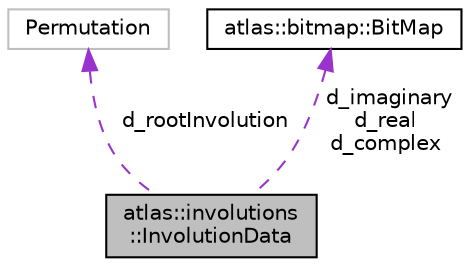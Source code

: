 digraph "atlas::involutions::InvolutionData"
{
  edge [fontname="Helvetica",fontsize="10",labelfontname="Helvetica",labelfontsize="10"];
  node [fontname="Helvetica",fontsize="10",shape=record];
  Node1 [label="atlas::involutions\l::InvolutionData",height=0.2,width=0.4,color="black", fillcolor="grey75", style="filled", fontcolor="black"];
  Node2 -> Node1 [dir="back",color="darkorchid3",fontsize="10",style="dashed",label=" d_rootInvolution" ,fontname="Helvetica"];
  Node2 [label="Permutation",height=0.2,width=0.4,color="grey75", fillcolor="white", style="filled"];
  Node3 -> Node1 [dir="back",color="darkorchid3",fontsize="10",style="dashed",label=" d_imaginary\nd_real\nd_complex" ,fontname="Helvetica"];
  Node3 [label="atlas::bitmap::BitMap",height=0.2,width=0.4,color="black", fillcolor="white", style="filled",URL="$classatlas_1_1bitmap_1_1BitMap.html",tooltip="Container of a large (more than twice the machine word size) set of bits. "];
}
